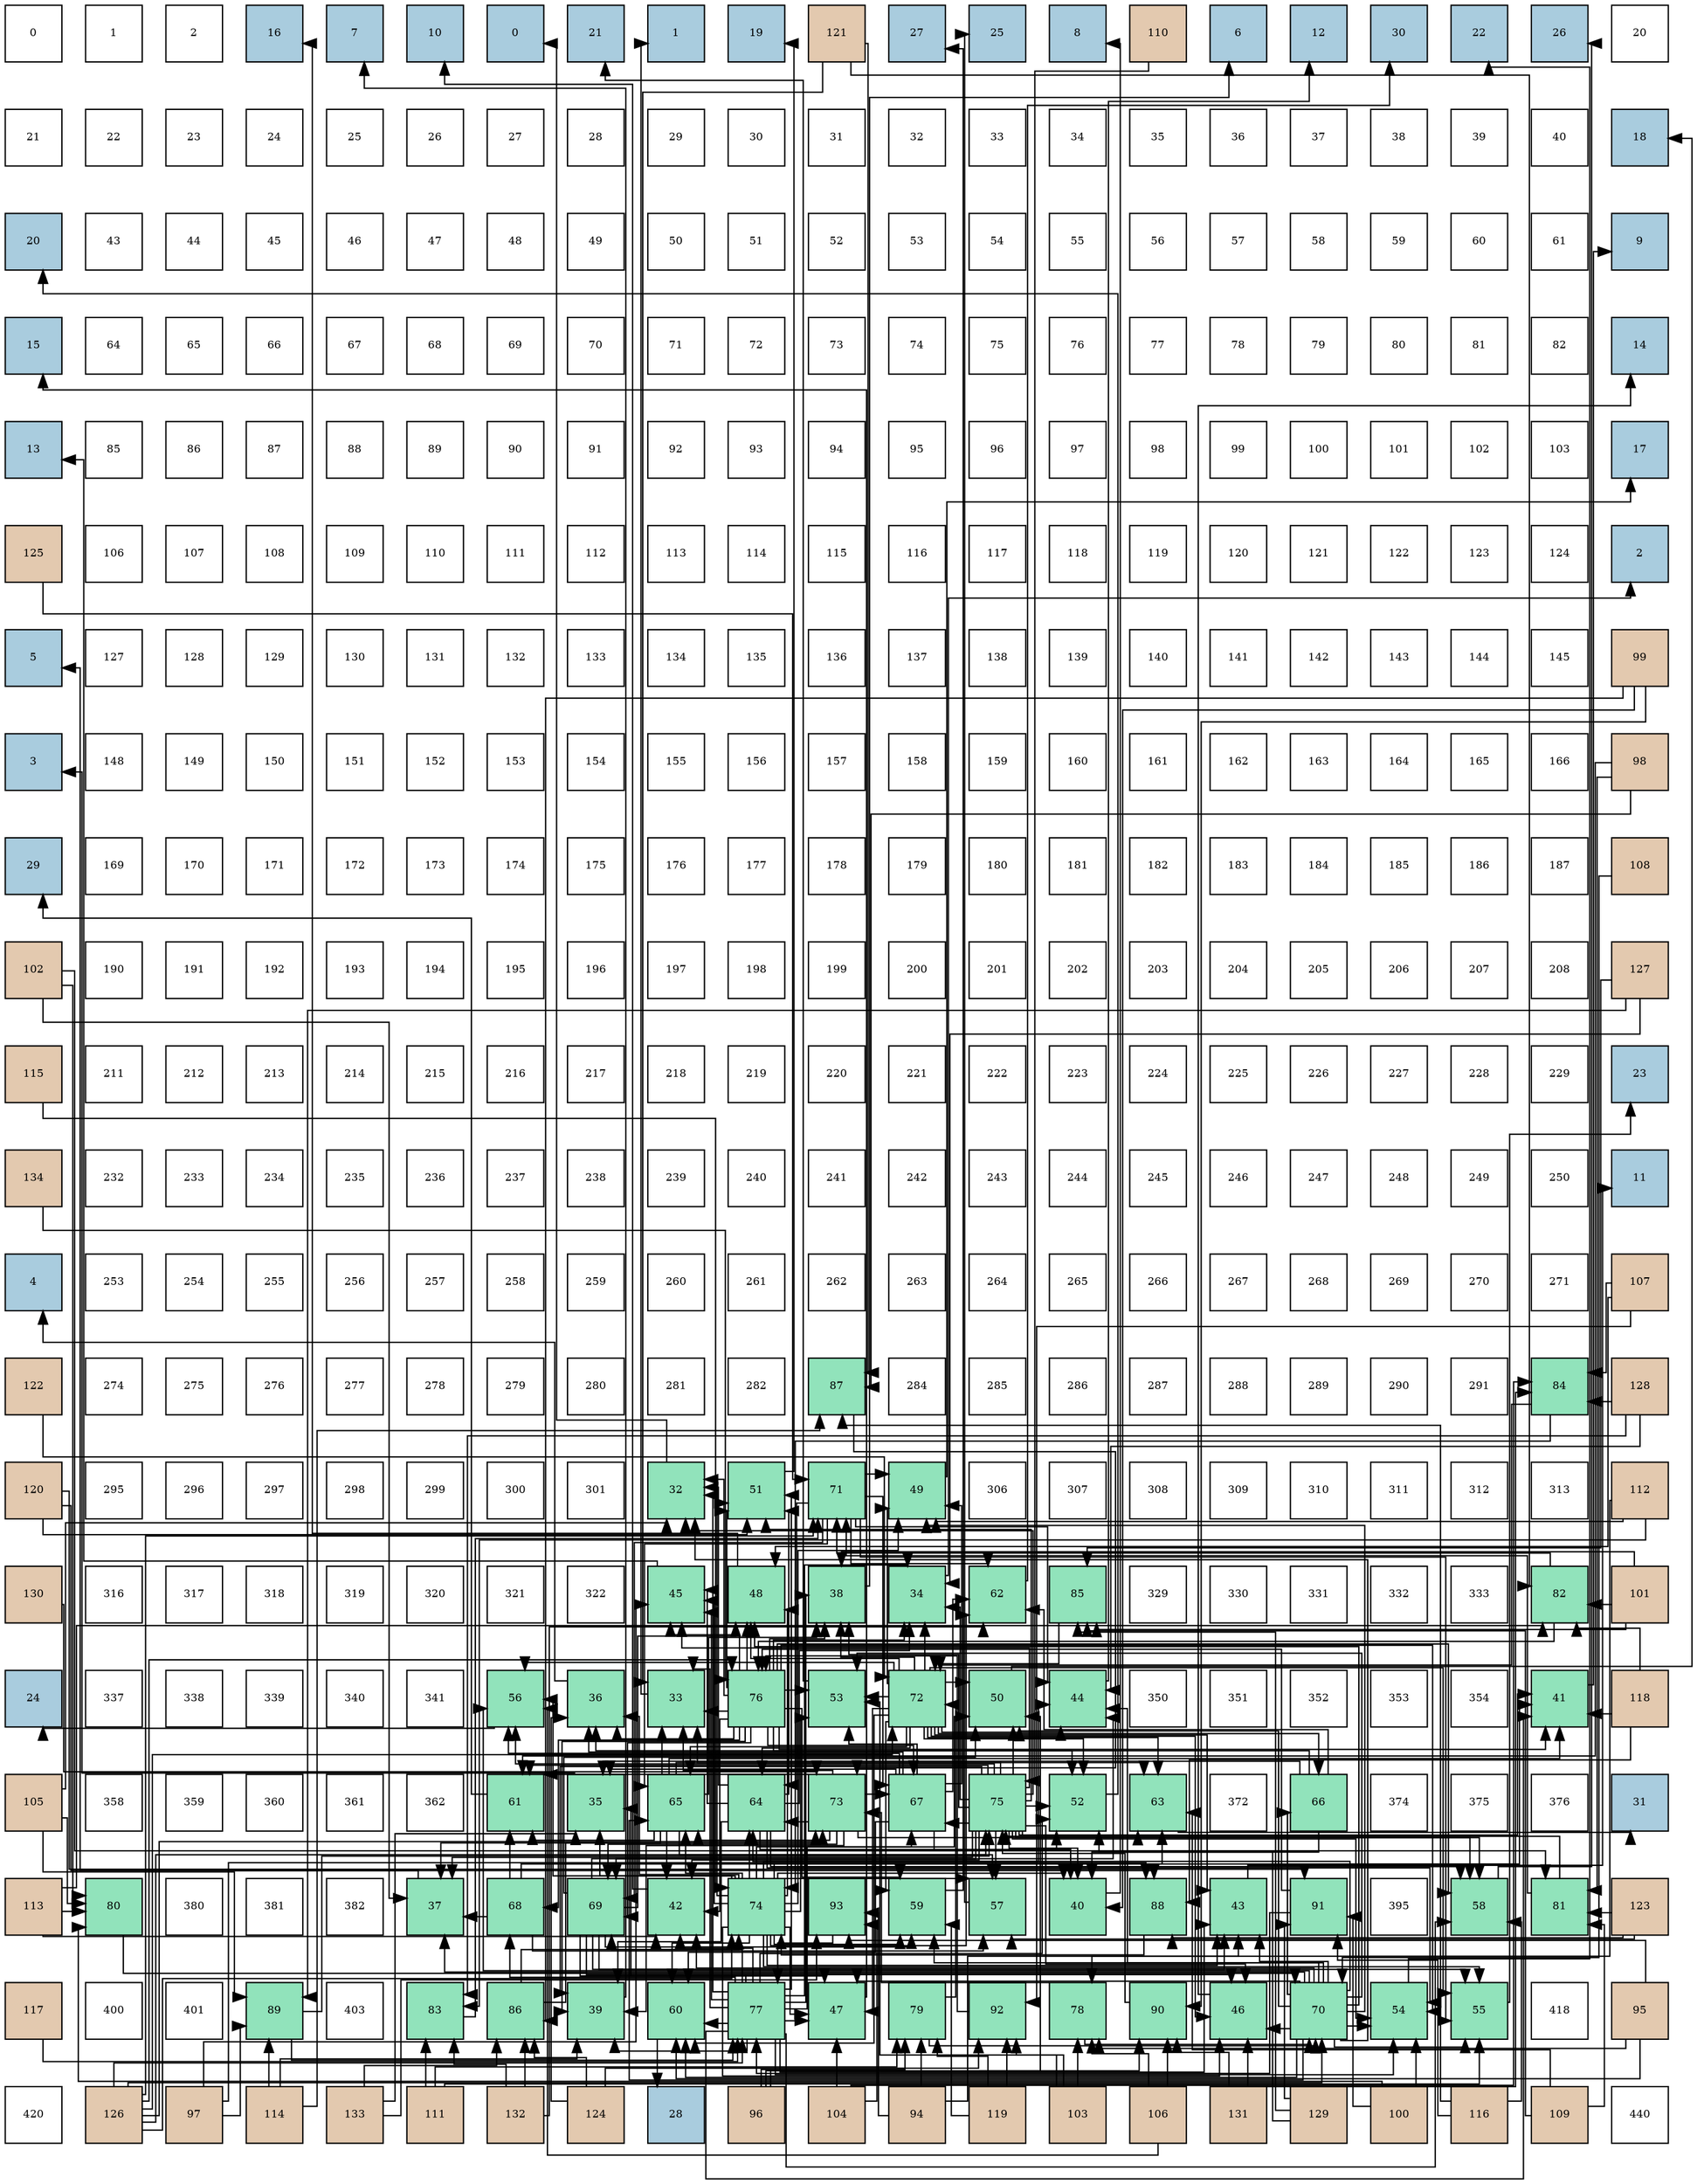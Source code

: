 digraph layout{
 rankdir=TB;
 splines=ortho;
 node [style=filled shape=square fixedsize=true width=0.6];
0[label="0", fontsize=8, fillcolor="#ffffff"];
1[label="1", fontsize=8, fillcolor="#ffffff"];
2[label="2", fontsize=8, fillcolor="#ffffff"];
3[label="16", fontsize=8, fillcolor="#a9ccde"];
4[label="7", fontsize=8, fillcolor="#a9ccde"];
5[label="10", fontsize=8, fillcolor="#a9ccde"];
6[label="0", fontsize=8, fillcolor="#a9ccde"];
7[label="21", fontsize=8, fillcolor="#a9ccde"];
8[label="1", fontsize=8, fillcolor="#a9ccde"];
9[label="19", fontsize=8, fillcolor="#a9ccde"];
10[label="121", fontsize=8, fillcolor="#e3c9af"];
11[label="27", fontsize=8, fillcolor="#a9ccde"];
12[label="25", fontsize=8, fillcolor="#a9ccde"];
13[label="8", fontsize=8, fillcolor="#a9ccde"];
14[label="110", fontsize=8, fillcolor="#e3c9af"];
15[label="6", fontsize=8, fillcolor="#a9ccde"];
16[label="12", fontsize=8, fillcolor="#a9ccde"];
17[label="30", fontsize=8, fillcolor="#a9ccde"];
18[label="22", fontsize=8, fillcolor="#a9ccde"];
19[label="26", fontsize=8, fillcolor="#a9ccde"];
20[label="20", fontsize=8, fillcolor="#ffffff"];
21[label="21", fontsize=8, fillcolor="#ffffff"];
22[label="22", fontsize=8, fillcolor="#ffffff"];
23[label="23", fontsize=8, fillcolor="#ffffff"];
24[label="24", fontsize=8, fillcolor="#ffffff"];
25[label="25", fontsize=8, fillcolor="#ffffff"];
26[label="26", fontsize=8, fillcolor="#ffffff"];
27[label="27", fontsize=8, fillcolor="#ffffff"];
28[label="28", fontsize=8, fillcolor="#ffffff"];
29[label="29", fontsize=8, fillcolor="#ffffff"];
30[label="30", fontsize=8, fillcolor="#ffffff"];
31[label="31", fontsize=8, fillcolor="#ffffff"];
32[label="32", fontsize=8, fillcolor="#ffffff"];
33[label="33", fontsize=8, fillcolor="#ffffff"];
34[label="34", fontsize=8, fillcolor="#ffffff"];
35[label="35", fontsize=8, fillcolor="#ffffff"];
36[label="36", fontsize=8, fillcolor="#ffffff"];
37[label="37", fontsize=8, fillcolor="#ffffff"];
38[label="38", fontsize=8, fillcolor="#ffffff"];
39[label="39", fontsize=8, fillcolor="#ffffff"];
40[label="40", fontsize=8, fillcolor="#ffffff"];
41[label="18", fontsize=8, fillcolor="#a9ccde"];
42[label="20", fontsize=8, fillcolor="#a9ccde"];
43[label="43", fontsize=8, fillcolor="#ffffff"];
44[label="44", fontsize=8, fillcolor="#ffffff"];
45[label="45", fontsize=8, fillcolor="#ffffff"];
46[label="46", fontsize=8, fillcolor="#ffffff"];
47[label="47", fontsize=8, fillcolor="#ffffff"];
48[label="48", fontsize=8, fillcolor="#ffffff"];
49[label="49", fontsize=8, fillcolor="#ffffff"];
50[label="50", fontsize=8, fillcolor="#ffffff"];
51[label="51", fontsize=8, fillcolor="#ffffff"];
52[label="52", fontsize=8, fillcolor="#ffffff"];
53[label="53", fontsize=8, fillcolor="#ffffff"];
54[label="54", fontsize=8, fillcolor="#ffffff"];
55[label="55", fontsize=8, fillcolor="#ffffff"];
56[label="56", fontsize=8, fillcolor="#ffffff"];
57[label="57", fontsize=8, fillcolor="#ffffff"];
58[label="58", fontsize=8, fillcolor="#ffffff"];
59[label="59", fontsize=8, fillcolor="#ffffff"];
60[label="60", fontsize=8, fillcolor="#ffffff"];
61[label="61", fontsize=8, fillcolor="#ffffff"];
62[label="9", fontsize=8, fillcolor="#a9ccde"];
63[label="15", fontsize=8, fillcolor="#a9ccde"];
64[label="64", fontsize=8, fillcolor="#ffffff"];
65[label="65", fontsize=8, fillcolor="#ffffff"];
66[label="66", fontsize=8, fillcolor="#ffffff"];
67[label="67", fontsize=8, fillcolor="#ffffff"];
68[label="68", fontsize=8, fillcolor="#ffffff"];
69[label="69", fontsize=8, fillcolor="#ffffff"];
70[label="70", fontsize=8, fillcolor="#ffffff"];
71[label="71", fontsize=8, fillcolor="#ffffff"];
72[label="72", fontsize=8, fillcolor="#ffffff"];
73[label="73", fontsize=8, fillcolor="#ffffff"];
74[label="74", fontsize=8, fillcolor="#ffffff"];
75[label="75", fontsize=8, fillcolor="#ffffff"];
76[label="76", fontsize=8, fillcolor="#ffffff"];
77[label="77", fontsize=8, fillcolor="#ffffff"];
78[label="78", fontsize=8, fillcolor="#ffffff"];
79[label="79", fontsize=8, fillcolor="#ffffff"];
80[label="80", fontsize=8, fillcolor="#ffffff"];
81[label="81", fontsize=8, fillcolor="#ffffff"];
82[label="82", fontsize=8, fillcolor="#ffffff"];
83[label="14", fontsize=8, fillcolor="#a9ccde"];
84[label="13", fontsize=8, fillcolor="#a9ccde"];
85[label="85", fontsize=8, fillcolor="#ffffff"];
86[label="86", fontsize=8, fillcolor="#ffffff"];
87[label="87", fontsize=8, fillcolor="#ffffff"];
88[label="88", fontsize=8, fillcolor="#ffffff"];
89[label="89", fontsize=8, fillcolor="#ffffff"];
90[label="90", fontsize=8, fillcolor="#ffffff"];
91[label="91", fontsize=8, fillcolor="#ffffff"];
92[label="92", fontsize=8, fillcolor="#ffffff"];
93[label="93", fontsize=8, fillcolor="#ffffff"];
94[label="94", fontsize=8, fillcolor="#ffffff"];
95[label="95", fontsize=8, fillcolor="#ffffff"];
96[label="96", fontsize=8, fillcolor="#ffffff"];
97[label="97", fontsize=8, fillcolor="#ffffff"];
98[label="98", fontsize=8, fillcolor="#ffffff"];
99[label="99", fontsize=8, fillcolor="#ffffff"];
100[label="100", fontsize=8, fillcolor="#ffffff"];
101[label="101", fontsize=8, fillcolor="#ffffff"];
102[label="102", fontsize=8, fillcolor="#ffffff"];
103[label="103", fontsize=8, fillcolor="#ffffff"];
104[label="17", fontsize=8, fillcolor="#a9ccde"];
105[label="125", fontsize=8, fillcolor="#e3c9af"];
106[label="106", fontsize=8, fillcolor="#ffffff"];
107[label="107", fontsize=8, fillcolor="#ffffff"];
108[label="108", fontsize=8, fillcolor="#ffffff"];
109[label="109", fontsize=8, fillcolor="#ffffff"];
110[label="110", fontsize=8, fillcolor="#ffffff"];
111[label="111", fontsize=8, fillcolor="#ffffff"];
112[label="112", fontsize=8, fillcolor="#ffffff"];
113[label="113", fontsize=8, fillcolor="#ffffff"];
114[label="114", fontsize=8, fillcolor="#ffffff"];
115[label="115", fontsize=8, fillcolor="#ffffff"];
116[label="116", fontsize=8, fillcolor="#ffffff"];
117[label="117", fontsize=8, fillcolor="#ffffff"];
118[label="118", fontsize=8, fillcolor="#ffffff"];
119[label="119", fontsize=8, fillcolor="#ffffff"];
120[label="120", fontsize=8, fillcolor="#ffffff"];
121[label="121", fontsize=8, fillcolor="#ffffff"];
122[label="122", fontsize=8, fillcolor="#ffffff"];
123[label="123", fontsize=8, fillcolor="#ffffff"];
124[label="124", fontsize=8, fillcolor="#ffffff"];
125[label="2", fontsize=8, fillcolor="#a9ccde"];
126[label="5", fontsize=8, fillcolor="#a9ccde"];
127[label="127", fontsize=8, fillcolor="#ffffff"];
128[label="128", fontsize=8, fillcolor="#ffffff"];
129[label="129", fontsize=8, fillcolor="#ffffff"];
130[label="130", fontsize=8, fillcolor="#ffffff"];
131[label="131", fontsize=8, fillcolor="#ffffff"];
132[label="132", fontsize=8, fillcolor="#ffffff"];
133[label="133", fontsize=8, fillcolor="#ffffff"];
134[label="134", fontsize=8, fillcolor="#ffffff"];
135[label="135", fontsize=8, fillcolor="#ffffff"];
136[label="136", fontsize=8, fillcolor="#ffffff"];
137[label="137", fontsize=8, fillcolor="#ffffff"];
138[label="138", fontsize=8, fillcolor="#ffffff"];
139[label="139", fontsize=8, fillcolor="#ffffff"];
140[label="140", fontsize=8, fillcolor="#ffffff"];
141[label="141", fontsize=8, fillcolor="#ffffff"];
142[label="142", fontsize=8, fillcolor="#ffffff"];
143[label="143", fontsize=8, fillcolor="#ffffff"];
144[label="144", fontsize=8, fillcolor="#ffffff"];
145[label="145", fontsize=8, fillcolor="#ffffff"];
146[label="99", fontsize=8, fillcolor="#e3c9af"];
147[label="3", fontsize=8, fillcolor="#a9ccde"];
148[label="148", fontsize=8, fillcolor="#ffffff"];
149[label="149", fontsize=8, fillcolor="#ffffff"];
150[label="150", fontsize=8, fillcolor="#ffffff"];
151[label="151", fontsize=8, fillcolor="#ffffff"];
152[label="152", fontsize=8, fillcolor="#ffffff"];
153[label="153", fontsize=8, fillcolor="#ffffff"];
154[label="154", fontsize=8, fillcolor="#ffffff"];
155[label="155", fontsize=8, fillcolor="#ffffff"];
156[label="156", fontsize=8, fillcolor="#ffffff"];
157[label="157", fontsize=8, fillcolor="#ffffff"];
158[label="158", fontsize=8, fillcolor="#ffffff"];
159[label="159", fontsize=8, fillcolor="#ffffff"];
160[label="160", fontsize=8, fillcolor="#ffffff"];
161[label="161", fontsize=8, fillcolor="#ffffff"];
162[label="162", fontsize=8, fillcolor="#ffffff"];
163[label="163", fontsize=8, fillcolor="#ffffff"];
164[label="164", fontsize=8, fillcolor="#ffffff"];
165[label="165", fontsize=8, fillcolor="#ffffff"];
166[label="166", fontsize=8, fillcolor="#ffffff"];
167[label="98", fontsize=8, fillcolor="#e3c9af"];
168[label="29", fontsize=8, fillcolor="#a9ccde"];
169[label="169", fontsize=8, fillcolor="#ffffff"];
170[label="170", fontsize=8, fillcolor="#ffffff"];
171[label="171", fontsize=8, fillcolor="#ffffff"];
172[label="172", fontsize=8, fillcolor="#ffffff"];
173[label="173", fontsize=8, fillcolor="#ffffff"];
174[label="174", fontsize=8, fillcolor="#ffffff"];
175[label="175", fontsize=8, fillcolor="#ffffff"];
176[label="176", fontsize=8, fillcolor="#ffffff"];
177[label="177", fontsize=8, fillcolor="#ffffff"];
178[label="178", fontsize=8, fillcolor="#ffffff"];
179[label="179", fontsize=8, fillcolor="#ffffff"];
180[label="180", fontsize=8, fillcolor="#ffffff"];
181[label="181", fontsize=8, fillcolor="#ffffff"];
182[label="182", fontsize=8, fillcolor="#ffffff"];
183[label="183", fontsize=8, fillcolor="#ffffff"];
184[label="184", fontsize=8, fillcolor="#ffffff"];
185[label="185", fontsize=8, fillcolor="#ffffff"];
186[label="186", fontsize=8, fillcolor="#ffffff"];
187[label="187", fontsize=8, fillcolor="#ffffff"];
188[label="108", fontsize=8, fillcolor="#e3c9af"];
189[label="102", fontsize=8, fillcolor="#e3c9af"];
190[label="190", fontsize=8, fillcolor="#ffffff"];
191[label="191", fontsize=8, fillcolor="#ffffff"];
192[label="192", fontsize=8, fillcolor="#ffffff"];
193[label="193", fontsize=8, fillcolor="#ffffff"];
194[label="194", fontsize=8, fillcolor="#ffffff"];
195[label="195", fontsize=8, fillcolor="#ffffff"];
196[label="196", fontsize=8, fillcolor="#ffffff"];
197[label="197", fontsize=8, fillcolor="#ffffff"];
198[label="198", fontsize=8, fillcolor="#ffffff"];
199[label="199", fontsize=8, fillcolor="#ffffff"];
200[label="200", fontsize=8, fillcolor="#ffffff"];
201[label="201", fontsize=8, fillcolor="#ffffff"];
202[label="202", fontsize=8, fillcolor="#ffffff"];
203[label="203", fontsize=8, fillcolor="#ffffff"];
204[label="204", fontsize=8, fillcolor="#ffffff"];
205[label="205", fontsize=8, fillcolor="#ffffff"];
206[label="206", fontsize=8, fillcolor="#ffffff"];
207[label="207", fontsize=8, fillcolor="#ffffff"];
208[label="208", fontsize=8, fillcolor="#ffffff"];
209[label="127", fontsize=8, fillcolor="#e3c9af"];
210[label="115", fontsize=8, fillcolor="#e3c9af"];
211[label="211", fontsize=8, fillcolor="#ffffff"];
212[label="212", fontsize=8, fillcolor="#ffffff"];
213[label="213", fontsize=8, fillcolor="#ffffff"];
214[label="214", fontsize=8, fillcolor="#ffffff"];
215[label="215", fontsize=8, fillcolor="#ffffff"];
216[label="216", fontsize=8, fillcolor="#ffffff"];
217[label="217", fontsize=8, fillcolor="#ffffff"];
218[label="218", fontsize=8, fillcolor="#ffffff"];
219[label="219", fontsize=8, fillcolor="#ffffff"];
220[label="220", fontsize=8, fillcolor="#ffffff"];
221[label="221", fontsize=8, fillcolor="#ffffff"];
222[label="222", fontsize=8, fillcolor="#ffffff"];
223[label="223", fontsize=8, fillcolor="#ffffff"];
224[label="224", fontsize=8, fillcolor="#ffffff"];
225[label="225", fontsize=8, fillcolor="#ffffff"];
226[label="226", fontsize=8, fillcolor="#ffffff"];
227[label="227", fontsize=8, fillcolor="#ffffff"];
228[label="228", fontsize=8, fillcolor="#ffffff"];
229[label="229", fontsize=8, fillcolor="#ffffff"];
230[label="23", fontsize=8, fillcolor="#a9ccde"];
231[label="134", fontsize=8, fillcolor="#e3c9af"];
232[label="232", fontsize=8, fillcolor="#ffffff"];
233[label="233", fontsize=8, fillcolor="#ffffff"];
234[label="234", fontsize=8, fillcolor="#ffffff"];
235[label="235", fontsize=8, fillcolor="#ffffff"];
236[label="236", fontsize=8, fillcolor="#ffffff"];
237[label="237", fontsize=8, fillcolor="#ffffff"];
238[label="238", fontsize=8, fillcolor="#ffffff"];
239[label="239", fontsize=8, fillcolor="#ffffff"];
240[label="240", fontsize=8, fillcolor="#ffffff"];
241[label="241", fontsize=8, fillcolor="#ffffff"];
242[label="242", fontsize=8, fillcolor="#ffffff"];
243[label="243", fontsize=8, fillcolor="#ffffff"];
244[label="244", fontsize=8, fillcolor="#ffffff"];
245[label="245", fontsize=8, fillcolor="#ffffff"];
246[label="246", fontsize=8, fillcolor="#ffffff"];
247[label="247", fontsize=8, fillcolor="#ffffff"];
248[label="248", fontsize=8, fillcolor="#ffffff"];
249[label="249", fontsize=8, fillcolor="#ffffff"];
250[label="250", fontsize=8, fillcolor="#ffffff"];
251[label="11", fontsize=8, fillcolor="#a9ccde"];
252[label="4", fontsize=8, fillcolor="#a9ccde"];
253[label="253", fontsize=8, fillcolor="#ffffff"];
254[label="254", fontsize=8, fillcolor="#ffffff"];
255[label="255", fontsize=8, fillcolor="#ffffff"];
256[label="256", fontsize=8, fillcolor="#ffffff"];
257[label="257", fontsize=8, fillcolor="#ffffff"];
258[label="258", fontsize=8, fillcolor="#ffffff"];
259[label="259", fontsize=8, fillcolor="#ffffff"];
260[label="260", fontsize=8, fillcolor="#ffffff"];
261[label="261", fontsize=8, fillcolor="#ffffff"];
262[label="262", fontsize=8, fillcolor="#ffffff"];
263[label="263", fontsize=8, fillcolor="#ffffff"];
264[label="264", fontsize=8, fillcolor="#ffffff"];
265[label="265", fontsize=8, fillcolor="#ffffff"];
266[label="266", fontsize=8, fillcolor="#ffffff"];
267[label="267", fontsize=8, fillcolor="#ffffff"];
268[label="268", fontsize=8, fillcolor="#ffffff"];
269[label="269", fontsize=8, fillcolor="#ffffff"];
270[label="270", fontsize=8, fillcolor="#ffffff"];
271[label="271", fontsize=8, fillcolor="#ffffff"];
272[label="107", fontsize=8, fillcolor="#e3c9af"];
273[label="122", fontsize=8, fillcolor="#e3c9af"];
274[label="274", fontsize=8, fillcolor="#ffffff"];
275[label="275", fontsize=8, fillcolor="#ffffff"];
276[label="276", fontsize=8, fillcolor="#ffffff"];
277[label="277", fontsize=8, fillcolor="#ffffff"];
278[label="278", fontsize=8, fillcolor="#ffffff"];
279[label="279", fontsize=8, fillcolor="#ffffff"];
280[label="280", fontsize=8, fillcolor="#ffffff"];
281[label="281", fontsize=8, fillcolor="#ffffff"];
282[label="282", fontsize=8, fillcolor="#ffffff"];
283[label="87", fontsize=8, fillcolor="#91e3bb"];
284[label="284", fontsize=8, fillcolor="#ffffff"];
285[label="285", fontsize=8, fillcolor="#ffffff"];
286[label="286", fontsize=8, fillcolor="#ffffff"];
287[label="287", fontsize=8, fillcolor="#ffffff"];
288[label="288", fontsize=8, fillcolor="#ffffff"];
289[label="289", fontsize=8, fillcolor="#ffffff"];
290[label="290", fontsize=8, fillcolor="#ffffff"];
291[label="291", fontsize=8, fillcolor="#ffffff"];
292[label="84", fontsize=8, fillcolor="#91e3bb"];
293[label="128", fontsize=8, fillcolor="#e3c9af"];
294[label="120", fontsize=8, fillcolor="#e3c9af"];
295[label="295", fontsize=8, fillcolor="#ffffff"];
296[label="296", fontsize=8, fillcolor="#ffffff"];
297[label="297", fontsize=8, fillcolor="#ffffff"];
298[label="298", fontsize=8, fillcolor="#ffffff"];
299[label="299", fontsize=8, fillcolor="#ffffff"];
300[label="300", fontsize=8, fillcolor="#ffffff"];
301[label="301", fontsize=8, fillcolor="#ffffff"];
302[label="32", fontsize=8, fillcolor="#91e3bb"];
303[label="51", fontsize=8, fillcolor="#91e3bb"];
304[label="71", fontsize=8, fillcolor="#91e3bb"];
305[label="49", fontsize=8, fillcolor="#91e3bb"];
306[label="306", fontsize=8, fillcolor="#ffffff"];
307[label="307", fontsize=8, fillcolor="#ffffff"];
308[label="308", fontsize=8, fillcolor="#ffffff"];
309[label="309", fontsize=8, fillcolor="#ffffff"];
310[label="310", fontsize=8, fillcolor="#ffffff"];
311[label="311", fontsize=8, fillcolor="#ffffff"];
312[label="312", fontsize=8, fillcolor="#ffffff"];
313[label="313", fontsize=8, fillcolor="#ffffff"];
314[label="112", fontsize=8, fillcolor="#e3c9af"];
315[label="130", fontsize=8, fillcolor="#e3c9af"];
316[label="316", fontsize=8, fillcolor="#ffffff"];
317[label="317", fontsize=8, fillcolor="#ffffff"];
318[label="318", fontsize=8, fillcolor="#ffffff"];
319[label="319", fontsize=8, fillcolor="#ffffff"];
320[label="320", fontsize=8, fillcolor="#ffffff"];
321[label="321", fontsize=8, fillcolor="#ffffff"];
322[label="322", fontsize=8, fillcolor="#ffffff"];
323[label="45", fontsize=8, fillcolor="#91e3bb"];
324[label="48", fontsize=8, fillcolor="#91e3bb"];
325[label="38", fontsize=8, fillcolor="#91e3bb"];
326[label="34", fontsize=8, fillcolor="#91e3bb"];
327[label="62", fontsize=8, fillcolor="#91e3bb"];
328[label="85", fontsize=8, fillcolor="#91e3bb"];
329[label="329", fontsize=8, fillcolor="#ffffff"];
330[label="330", fontsize=8, fillcolor="#ffffff"];
331[label="331", fontsize=8, fillcolor="#ffffff"];
332[label="332", fontsize=8, fillcolor="#ffffff"];
333[label="333", fontsize=8, fillcolor="#ffffff"];
334[label="82", fontsize=8, fillcolor="#91e3bb"];
335[label="101", fontsize=8, fillcolor="#e3c9af"];
336[label="24", fontsize=8, fillcolor="#a9ccde"];
337[label="337", fontsize=8, fillcolor="#ffffff"];
338[label="338", fontsize=8, fillcolor="#ffffff"];
339[label="339", fontsize=8, fillcolor="#ffffff"];
340[label="340", fontsize=8, fillcolor="#ffffff"];
341[label="341", fontsize=8, fillcolor="#ffffff"];
342[label="56", fontsize=8, fillcolor="#91e3bb"];
343[label="36", fontsize=8, fillcolor="#91e3bb"];
344[label="33", fontsize=8, fillcolor="#91e3bb"];
345[label="76", fontsize=8, fillcolor="#91e3bb"];
346[label="53", fontsize=8, fillcolor="#91e3bb"];
347[label="72", fontsize=8, fillcolor="#91e3bb"];
348[label="50", fontsize=8, fillcolor="#91e3bb"];
349[label="44", fontsize=8, fillcolor="#91e3bb"];
350[label="350", fontsize=8, fillcolor="#ffffff"];
351[label="351", fontsize=8, fillcolor="#ffffff"];
352[label="352", fontsize=8, fillcolor="#ffffff"];
353[label="353", fontsize=8, fillcolor="#ffffff"];
354[label="354", fontsize=8, fillcolor="#ffffff"];
355[label="41", fontsize=8, fillcolor="#91e3bb"];
356[label="118", fontsize=8, fillcolor="#e3c9af"];
357[label="105", fontsize=8, fillcolor="#e3c9af"];
358[label="358", fontsize=8, fillcolor="#ffffff"];
359[label="359", fontsize=8, fillcolor="#ffffff"];
360[label="360", fontsize=8, fillcolor="#ffffff"];
361[label="361", fontsize=8, fillcolor="#ffffff"];
362[label="362", fontsize=8, fillcolor="#ffffff"];
363[label="61", fontsize=8, fillcolor="#91e3bb"];
364[label="35", fontsize=8, fillcolor="#91e3bb"];
365[label="65", fontsize=8, fillcolor="#91e3bb"];
366[label="64", fontsize=8, fillcolor="#91e3bb"];
367[label="73", fontsize=8, fillcolor="#91e3bb"];
368[label="67", fontsize=8, fillcolor="#91e3bb"];
369[label="75", fontsize=8, fillcolor="#91e3bb"];
370[label="52", fontsize=8, fillcolor="#91e3bb"];
371[label="63", fontsize=8, fillcolor="#91e3bb"];
372[label="372", fontsize=8, fillcolor="#ffffff"];
373[label="66", fontsize=8, fillcolor="#91e3bb"];
374[label="374", fontsize=8, fillcolor="#ffffff"];
375[label="375", fontsize=8, fillcolor="#ffffff"];
376[label="376", fontsize=8, fillcolor="#ffffff"];
377[label="31", fontsize=8, fillcolor="#a9ccde"];
378[label="113", fontsize=8, fillcolor="#e3c9af"];
379[label="80", fontsize=8, fillcolor="#91e3bb"];
380[label="380", fontsize=8, fillcolor="#ffffff"];
381[label="381", fontsize=8, fillcolor="#ffffff"];
382[label="382", fontsize=8, fillcolor="#ffffff"];
383[label="37", fontsize=8, fillcolor="#91e3bb"];
384[label="68", fontsize=8, fillcolor="#91e3bb"];
385[label="69", fontsize=8, fillcolor="#91e3bb"];
386[label="42", fontsize=8, fillcolor="#91e3bb"];
387[label="74", fontsize=8, fillcolor="#91e3bb"];
388[label="93", fontsize=8, fillcolor="#91e3bb"];
389[label="59", fontsize=8, fillcolor="#91e3bb"];
390[label="57", fontsize=8, fillcolor="#91e3bb"];
391[label="40", fontsize=8, fillcolor="#91e3bb"];
392[label="88", fontsize=8, fillcolor="#91e3bb"];
393[label="43", fontsize=8, fillcolor="#91e3bb"];
394[label="91", fontsize=8, fillcolor="#91e3bb"];
395[label="395", fontsize=8, fillcolor="#ffffff"];
396[label="58", fontsize=8, fillcolor="#91e3bb"];
397[label="81", fontsize=8, fillcolor="#91e3bb"];
398[label="123", fontsize=8, fillcolor="#e3c9af"];
399[label="117", fontsize=8, fillcolor="#e3c9af"];
400[label="400", fontsize=8, fillcolor="#ffffff"];
401[label="401", fontsize=8, fillcolor="#ffffff"];
402[label="89", fontsize=8, fillcolor="#91e3bb"];
403[label="403", fontsize=8, fillcolor="#ffffff"];
404[label="83", fontsize=8, fillcolor="#91e3bb"];
405[label="86", fontsize=8, fillcolor="#91e3bb"];
406[label="39", fontsize=8, fillcolor="#91e3bb"];
407[label="60", fontsize=8, fillcolor="#91e3bb"];
408[label="77", fontsize=8, fillcolor="#91e3bb"];
409[label="47", fontsize=8, fillcolor="#91e3bb"];
410[label="79", fontsize=8, fillcolor="#91e3bb"];
411[label="92", fontsize=8, fillcolor="#91e3bb"];
412[label="78", fontsize=8, fillcolor="#91e3bb"];
413[label="90", fontsize=8, fillcolor="#91e3bb"];
414[label="46", fontsize=8, fillcolor="#91e3bb"];
415[label="70", fontsize=8, fillcolor="#91e3bb"];
416[label="54", fontsize=8, fillcolor="#91e3bb"];
417[label="55", fontsize=8, fillcolor="#91e3bb"];
418[label="418", fontsize=8, fillcolor="#ffffff"];
419[label="95", fontsize=8, fillcolor="#e3c9af"];
420[label="420", fontsize=8, fillcolor="#ffffff"];
421[label="126", fontsize=8, fillcolor="#e3c9af"];
422[label="97", fontsize=8, fillcolor="#e3c9af"];
423[label="114", fontsize=8, fillcolor="#e3c9af"];
424[label="133", fontsize=8, fillcolor="#e3c9af"];
425[label="111", fontsize=8, fillcolor="#e3c9af"];
426[label="132", fontsize=8, fillcolor="#e3c9af"];
427[label="124", fontsize=8, fillcolor="#e3c9af"];
428[label="28", fontsize=8, fillcolor="#a9ccde"];
429[label="96", fontsize=8, fillcolor="#e3c9af"];
430[label="104", fontsize=8, fillcolor="#e3c9af"];
431[label="94", fontsize=8, fillcolor="#e3c9af"];
432[label="119", fontsize=8, fillcolor="#e3c9af"];
433[label="103", fontsize=8, fillcolor="#e3c9af"];
434[label="106", fontsize=8, fillcolor="#e3c9af"];
435[label="131", fontsize=8, fillcolor="#e3c9af"];
436[label="129", fontsize=8, fillcolor="#e3c9af"];
437[label="100", fontsize=8, fillcolor="#e3c9af"];
438[label="116", fontsize=8, fillcolor="#e3c9af"];
439[label="109", fontsize=8, fillcolor="#e3c9af"];
440[label="440", fontsize=8, fillcolor="#ffffff"];
edge [constraint=false, style=vis];302 -> 6;
344 -> 8;
326 -> 125;
364 -> 147;
343 -> 252;
383 -> 126;
325 -> 15;
406 -> 4;
391 -> 13;
355 -> 62;
386 -> 5;
393 -> 251;
349 -> 16;
323 -> 84;
414 -> 83;
409 -> 63;
324 -> 3;
305 -> 104;
348 -> 41;
303 -> 9;
370 -> 42;
346 -> 7;
416 -> 18;
417 -> 230;
342 -> 336;
390 -> 12;
396 -> 19;
389 -> 11;
407 -> 428;
363 -> 168;
327 -> 17;
371 -> 377;
366 -> 302;
366 -> 326;
366 -> 406;
366 -> 323;
366 -> 303;
366 -> 370;
366 -> 416;
366 -> 396;
365 -> 344;
365 -> 383;
365 -> 325;
365 -> 355;
365 -> 386;
365 -> 390;
365 -> 363;
365 -> 371;
373 -> 364;
373 -> 343;
373 -> 391;
373 -> 327;
368 -> 364;
368 -> 343;
368 -> 391;
368 -> 305;
368 -> 346;
368 -> 342;
368 -> 407;
368 -> 327;
384 -> 383;
384 -> 390;
384 -> 363;
384 -> 371;
385 -> 393;
385 -> 349;
385 -> 414;
385 -> 409;
385 -> 324;
385 -> 348;
385 -> 417;
385 -> 389;
415 -> 302;
415 -> 383;
415 -> 386;
415 -> 393;
415 -> 349;
415 -> 414;
415 -> 409;
415 -> 324;
415 -> 305;
415 -> 348;
415 -> 346;
415 -> 416;
415 -> 417;
415 -> 342;
415 -> 389;
415 -> 407;
415 -> 366;
415 -> 365;
415 -> 373;
304 -> 349;
304 -> 305;
304 -> 417;
304 -> 327;
304 -> 366;
304 -> 365;
304 -> 368;
304 -> 385;
347 -> 326;
347 -> 325;
347 -> 393;
347 -> 349;
347 -> 414;
347 -> 409;
347 -> 324;
347 -> 305;
347 -> 348;
347 -> 370;
347 -> 346;
347 -> 417;
347 -> 342;
347 -> 389;
347 -> 407;
347 -> 371;
347 -> 366;
347 -> 365;
347 -> 373;
367 -> 344;
367 -> 406;
367 -> 396;
367 -> 363;
367 -> 366;
367 -> 365;
367 -> 368;
367 -> 385;
387 -> 364;
387 -> 343;
387 -> 391;
387 -> 355;
387 -> 393;
387 -> 349;
387 -> 323;
387 -> 414;
387 -> 409;
387 -> 324;
387 -> 305;
387 -> 348;
387 -> 303;
387 -> 346;
387 -> 417;
387 -> 342;
387 -> 390;
387 -> 389;
387 -> 407;
387 -> 327;
387 -> 366;
387 -> 365;
369 -> 302;
369 -> 344;
369 -> 326;
369 -> 383;
369 -> 325;
369 -> 406;
369 -> 391;
369 -> 355;
369 -> 386;
369 -> 323;
369 -> 414;
369 -> 348;
369 -> 303;
369 -> 370;
369 -> 416;
369 -> 342;
369 -> 390;
369 -> 396;
369 -> 363;
369 -> 371;
369 -> 368;
369 -> 385;
345 -> 302;
345 -> 344;
345 -> 326;
345 -> 343;
345 -> 325;
345 -> 406;
345 -> 355;
345 -> 386;
345 -> 323;
345 -> 324;
345 -> 303;
345 -> 370;
345 -> 346;
345 -> 416;
345 -> 396;
345 -> 389;
345 -> 368;
345 -> 384;
345 -> 385;
408 -> 302;
408 -> 344;
408 -> 326;
408 -> 364;
408 -> 325;
408 -> 406;
408 -> 355;
408 -> 386;
408 -> 393;
408 -> 323;
408 -> 409;
408 -> 303;
408 -> 370;
408 -> 416;
408 -> 396;
408 -> 407;
408 -> 368;
408 -> 384;
408 -> 385;
412 -> 415;
412 -> 367;
410 -> 415;
410 -> 347;
379 -> 415;
397 -> 304;
397 -> 369;
334 -> 304;
334 -> 345;
404 -> 304;
292 -> 347;
292 -> 387;
328 -> 347;
405 -> 367;
405 -> 387;
283 -> 367;
392 -> 387;
402 -> 369;
402 -> 408;
413 -> 369;
394 -> 345;
394 -> 408;
411 -> 345;
388 -> 408;
431 -> 393;
431 -> 410;
431 -> 388;
419 -> 407;
419 -> 412;
419 -> 388;
429 -> 348;
429 -> 410;
429 -> 413;
422 -> 323;
422 -> 392;
422 -> 402;
167 -> 363;
167 -> 397;
167 -> 283;
146 -> 391;
146 -> 405;
146 -> 413;
437 -> 416;
437 -> 379;
437 -> 394;
335 -> 325;
335 -> 334;
335 -> 328;
189 -> 383;
189 -> 379;
189 -> 397;
433 -> 346;
433 -> 412;
433 -> 411;
430 -> 409;
430 -> 292;
430 -> 388;
357 -> 302;
357 -> 379;
357 -> 402;
434 -> 342;
434 -> 412;
434 -> 413;
272 -> 324;
272 -> 292;
272 -> 411;
188 -> 415;
439 -> 371;
439 -> 397;
439 -> 328;
14 -> 369;
425 -> 417;
425 -> 410;
425 -> 404;
314 -> 305;
314 -> 412;
314 -> 404;
378 -> 386;
378 -> 379;
378 -> 334;
423 -> 406;
423 -> 283;
423 -> 402;
210 -> 387;
438 -> 396;
438 -> 283;
438 -> 394;
399 -> 408;
356 -> 355;
356 -> 334;
356 -> 392;
432 -> 389;
432 -> 410;
432 -> 411;
294 -> 303;
294 -> 392;
294 -> 394;
10 -> 344;
10 -> 334;
10 -> 283;
273 -> 347;
398 -> 390;
398 -> 397;
398 -> 392;
427 -> 343;
427 -> 405;
427 -> 411;
105 -> 304;
421 -> 415;
421 -> 304;
421 -> 347;
421 -> 367;
421 -> 387;
421 -> 369;
421 -> 345;
421 -> 408;
209 -> 326;
209 -> 328;
209 -> 402;
293 -> 349;
293 -> 404;
293 -> 292;
436 -> 370;
436 -> 328;
436 -> 394;
315 -> 367;
435 -> 414;
435 -> 292;
435 -> 413;
426 -> 327;
426 -> 404;
426 -> 405;
424 -> 364;
424 -> 405;
424 -> 388;
231 -> 345;
edge [constraint=true, style=invis];
0 -> 21 -> 42 -> 63 -> 84 -> 105 -> 126 -> 147 -> 168 -> 189 -> 210 -> 231 -> 252 -> 273 -> 294 -> 315 -> 336 -> 357 -> 378 -> 399 -> 420;
1 -> 22 -> 43 -> 64 -> 85 -> 106 -> 127 -> 148 -> 169 -> 190 -> 211 -> 232 -> 253 -> 274 -> 295 -> 316 -> 337 -> 358 -> 379 -> 400 -> 421;
2 -> 23 -> 44 -> 65 -> 86 -> 107 -> 128 -> 149 -> 170 -> 191 -> 212 -> 233 -> 254 -> 275 -> 296 -> 317 -> 338 -> 359 -> 380 -> 401 -> 422;
3 -> 24 -> 45 -> 66 -> 87 -> 108 -> 129 -> 150 -> 171 -> 192 -> 213 -> 234 -> 255 -> 276 -> 297 -> 318 -> 339 -> 360 -> 381 -> 402 -> 423;
4 -> 25 -> 46 -> 67 -> 88 -> 109 -> 130 -> 151 -> 172 -> 193 -> 214 -> 235 -> 256 -> 277 -> 298 -> 319 -> 340 -> 361 -> 382 -> 403 -> 424;
5 -> 26 -> 47 -> 68 -> 89 -> 110 -> 131 -> 152 -> 173 -> 194 -> 215 -> 236 -> 257 -> 278 -> 299 -> 320 -> 341 -> 362 -> 383 -> 404 -> 425;
6 -> 27 -> 48 -> 69 -> 90 -> 111 -> 132 -> 153 -> 174 -> 195 -> 216 -> 237 -> 258 -> 279 -> 300 -> 321 -> 342 -> 363 -> 384 -> 405 -> 426;
7 -> 28 -> 49 -> 70 -> 91 -> 112 -> 133 -> 154 -> 175 -> 196 -> 217 -> 238 -> 259 -> 280 -> 301 -> 322 -> 343 -> 364 -> 385 -> 406 -> 427;
8 -> 29 -> 50 -> 71 -> 92 -> 113 -> 134 -> 155 -> 176 -> 197 -> 218 -> 239 -> 260 -> 281 -> 302 -> 323 -> 344 -> 365 -> 386 -> 407 -> 428;
9 -> 30 -> 51 -> 72 -> 93 -> 114 -> 135 -> 156 -> 177 -> 198 -> 219 -> 240 -> 261 -> 282 -> 303 -> 324 -> 345 -> 366 -> 387 -> 408 -> 429;
10 -> 31 -> 52 -> 73 -> 94 -> 115 -> 136 -> 157 -> 178 -> 199 -> 220 -> 241 -> 262 -> 283 -> 304 -> 325 -> 346 -> 367 -> 388 -> 409 -> 430;
11 -> 32 -> 53 -> 74 -> 95 -> 116 -> 137 -> 158 -> 179 -> 200 -> 221 -> 242 -> 263 -> 284 -> 305 -> 326 -> 347 -> 368 -> 389 -> 410 -> 431;
12 -> 33 -> 54 -> 75 -> 96 -> 117 -> 138 -> 159 -> 180 -> 201 -> 222 -> 243 -> 264 -> 285 -> 306 -> 327 -> 348 -> 369 -> 390 -> 411 -> 432;
13 -> 34 -> 55 -> 76 -> 97 -> 118 -> 139 -> 160 -> 181 -> 202 -> 223 -> 244 -> 265 -> 286 -> 307 -> 328 -> 349 -> 370 -> 391 -> 412 -> 433;
14 -> 35 -> 56 -> 77 -> 98 -> 119 -> 140 -> 161 -> 182 -> 203 -> 224 -> 245 -> 266 -> 287 -> 308 -> 329 -> 350 -> 371 -> 392 -> 413 -> 434;
15 -> 36 -> 57 -> 78 -> 99 -> 120 -> 141 -> 162 -> 183 -> 204 -> 225 -> 246 -> 267 -> 288 -> 309 -> 330 -> 351 -> 372 -> 393 -> 414 -> 435;
16 -> 37 -> 58 -> 79 -> 100 -> 121 -> 142 -> 163 -> 184 -> 205 -> 226 -> 247 -> 268 -> 289 -> 310 -> 331 -> 352 -> 373 -> 394 -> 415 -> 436;
17 -> 38 -> 59 -> 80 -> 101 -> 122 -> 143 -> 164 -> 185 -> 206 -> 227 -> 248 -> 269 -> 290 -> 311 -> 332 -> 353 -> 374 -> 395 -> 416 -> 437;
18 -> 39 -> 60 -> 81 -> 102 -> 123 -> 144 -> 165 -> 186 -> 207 -> 228 -> 249 -> 270 -> 291 -> 312 -> 333 -> 354 -> 375 -> 396 -> 417 -> 438;
19 -> 40 -> 61 -> 82 -> 103 -> 124 -> 145 -> 166 -> 187 -> 208 -> 229 -> 250 -> 271 -> 292 -> 313 -> 334 -> 355 -> 376 -> 397 -> 418 -> 439;
20 -> 41 -> 62 -> 83 -> 104 -> 125 -> 146 -> 167 -> 188 -> 209 -> 230 -> 251 -> 272 -> 293 -> 314 -> 335 -> 356 -> 377 -> 398 -> 419 -> 440;
rank = same {0 -> 1 -> 2 -> 3 -> 4 -> 5 -> 6 -> 7 -> 8 -> 9 -> 10 -> 11 -> 12 -> 13 -> 14 -> 15 -> 16 -> 17 -> 18 -> 19 -> 20};
rank = same {21 -> 22 -> 23 -> 24 -> 25 -> 26 -> 27 -> 28 -> 29 -> 30 -> 31 -> 32 -> 33 -> 34 -> 35 -> 36 -> 37 -> 38 -> 39 -> 40 -> 41};
rank = same {42 -> 43 -> 44 -> 45 -> 46 -> 47 -> 48 -> 49 -> 50 -> 51 -> 52 -> 53 -> 54 -> 55 -> 56 -> 57 -> 58 -> 59 -> 60 -> 61 -> 62};
rank = same {63 -> 64 -> 65 -> 66 -> 67 -> 68 -> 69 -> 70 -> 71 -> 72 -> 73 -> 74 -> 75 -> 76 -> 77 -> 78 -> 79 -> 80 -> 81 -> 82 -> 83};
rank = same {84 -> 85 -> 86 -> 87 -> 88 -> 89 -> 90 -> 91 -> 92 -> 93 -> 94 -> 95 -> 96 -> 97 -> 98 -> 99 -> 100 -> 101 -> 102 -> 103 -> 104};
rank = same {105 -> 106 -> 107 -> 108 -> 109 -> 110 -> 111 -> 112 -> 113 -> 114 -> 115 -> 116 -> 117 -> 118 -> 119 -> 120 -> 121 -> 122 -> 123 -> 124 -> 125};
rank = same {126 -> 127 -> 128 -> 129 -> 130 -> 131 -> 132 -> 133 -> 134 -> 135 -> 136 -> 137 -> 138 -> 139 -> 140 -> 141 -> 142 -> 143 -> 144 -> 145 -> 146};
rank = same {147 -> 148 -> 149 -> 150 -> 151 -> 152 -> 153 -> 154 -> 155 -> 156 -> 157 -> 158 -> 159 -> 160 -> 161 -> 162 -> 163 -> 164 -> 165 -> 166 -> 167};
rank = same {168 -> 169 -> 170 -> 171 -> 172 -> 173 -> 174 -> 175 -> 176 -> 177 -> 178 -> 179 -> 180 -> 181 -> 182 -> 183 -> 184 -> 185 -> 186 -> 187 -> 188};
rank = same {189 -> 190 -> 191 -> 192 -> 193 -> 194 -> 195 -> 196 -> 197 -> 198 -> 199 -> 200 -> 201 -> 202 -> 203 -> 204 -> 205 -> 206 -> 207 -> 208 -> 209};
rank = same {210 -> 211 -> 212 -> 213 -> 214 -> 215 -> 216 -> 217 -> 218 -> 219 -> 220 -> 221 -> 222 -> 223 -> 224 -> 225 -> 226 -> 227 -> 228 -> 229 -> 230};
rank = same {231 -> 232 -> 233 -> 234 -> 235 -> 236 -> 237 -> 238 -> 239 -> 240 -> 241 -> 242 -> 243 -> 244 -> 245 -> 246 -> 247 -> 248 -> 249 -> 250 -> 251};
rank = same {252 -> 253 -> 254 -> 255 -> 256 -> 257 -> 258 -> 259 -> 260 -> 261 -> 262 -> 263 -> 264 -> 265 -> 266 -> 267 -> 268 -> 269 -> 270 -> 271 -> 272};
rank = same {273 -> 274 -> 275 -> 276 -> 277 -> 278 -> 279 -> 280 -> 281 -> 282 -> 283 -> 284 -> 285 -> 286 -> 287 -> 288 -> 289 -> 290 -> 291 -> 292 -> 293};
rank = same {294 -> 295 -> 296 -> 297 -> 298 -> 299 -> 300 -> 301 -> 302 -> 303 -> 304 -> 305 -> 306 -> 307 -> 308 -> 309 -> 310 -> 311 -> 312 -> 313 -> 314};
rank = same {315 -> 316 -> 317 -> 318 -> 319 -> 320 -> 321 -> 322 -> 323 -> 324 -> 325 -> 326 -> 327 -> 328 -> 329 -> 330 -> 331 -> 332 -> 333 -> 334 -> 335};
rank = same {336 -> 337 -> 338 -> 339 -> 340 -> 341 -> 342 -> 343 -> 344 -> 345 -> 346 -> 347 -> 348 -> 349 -> 350 -> 351 -> 352 -> 353 -> 354 -> 355 -> 356};
rank = same {357 -> 358 -> 359 -> 360 -> 361 -> 362 -> 363 -> 364 -> 365 -> 366 -> 367 -> 368 -> 369 -> 370 -> 371 -> 372 -> 373 -> 374 -> 375 -> 376 -> 377};
rank = same {378 -> 379 -> 380 -> 381 -> 382 -> 383 -> 384 -> 385 -> 386 -> 387 -> 388 -> 389 -> 390 -> 391 -> 392 -> 393 -> 394 -> 395 -> 396 -> 397 -> 398};
rank = same {399 -> 400 -> 401 -> 402 -> 403 -> 404 -> 405 -> 406 -> 407 -> 408 -> 409 -> 410 -> 411 -> 412 -> 413 -> 414 -> 415 -> 416 -> 417 -> 418 -> 419};
rank = same {420 -> 421 -> 422 -> 423 -> 424 -> 425 -> 426 -> 427 -> 428 -> 429 -> 430 -> 431 -> 432 -> 433 -> 434 -> 435 -> 436 -> 437 -> 438 -> 439 -> 440};
}